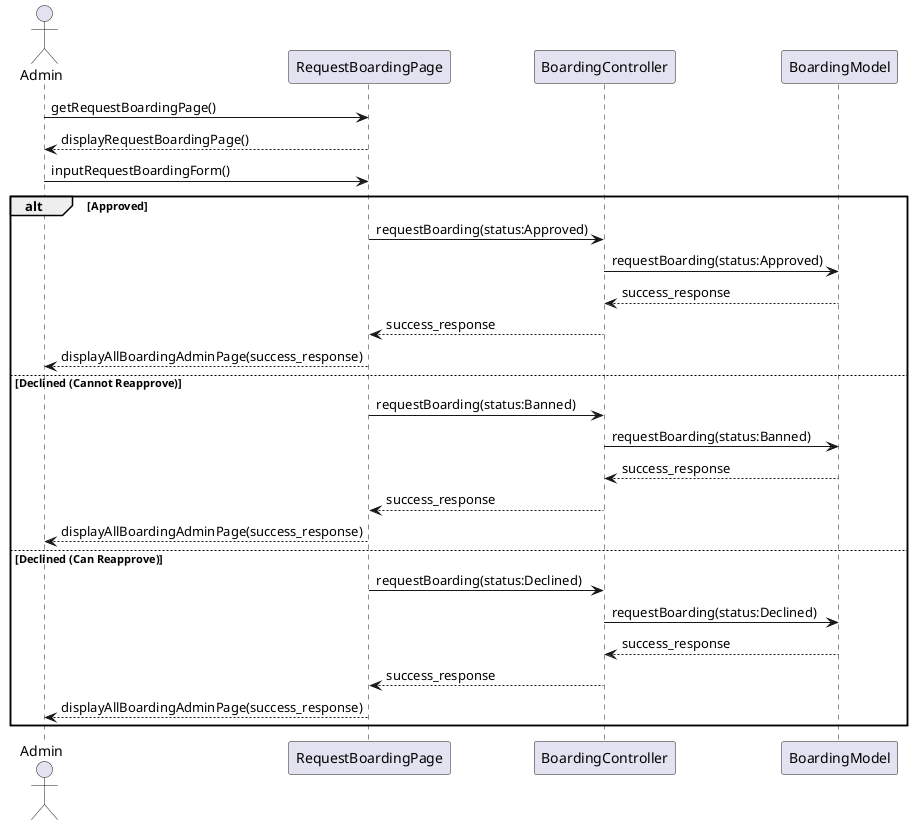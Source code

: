 @startuml
actor Admin as act
participant RequestBoardingPage as view
participant BoardingController as ctrl
participant BoardingModel as model

act -> view : getRequestBoardingPage()
act <-- view : displayRequestBoardingPage()

    act->view : inputRequestBoardingForm()
        alt Approved
        view->ctrl: requestBoarding(status:Approved)
        ctrl->model: requestBoarding(status:Approved)
        model --> ctrl: success_response
        ctrl --> view: success_response
        view-->act: displayAllBoardingAdminPage(success_response)
        else Declined (Cannot Reapprove)
        view->ctrl: requestBoarding(status:Banned)
        ctrl->model: requestBoarding(status:Banned)
        model --> ctrl: success_response
        ctrl --> view: success_response
        view-->act: displayAllBoardingAdminPage(success_response)
        else Declined (Can Reapprove)
        view->ctrl: requestBoarding(status:Declined)
        ctrl->model: requestBoarding(status:Declined)
        model --> ctrl: success_response
        ctrl --> view: success_response
        view --> act: displayAllBoardingAdminPage(success_response)
        end


@enduml
